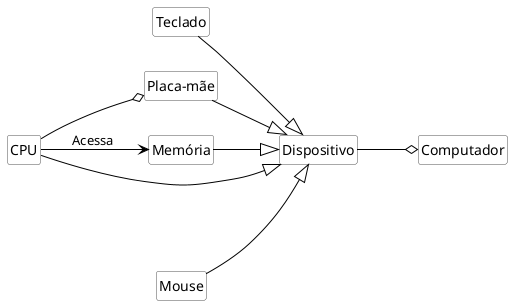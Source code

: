 @startuml mod05ima02
hide circle
hide methods
hide empty members

skinparam class {
    BackgroundColor White
    ArrowColor Black
    BorderColor #505050
}
class "Teclado" as te
class "Computador" as co 
class "Placa-mãe" as pl
class "Mouse" as mo
class "Memória" as me
class "CPU" as cp
class "Dispositivo" as di
left to right direction
te --|> di
pl --|>di
cp --|>di
me --|>di
mo --|>di
di --o co
cp --o pl
cp --> me : Acessa
@enduml